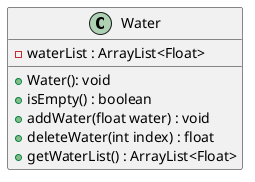 @startuml

class Water {
    - waterList : ArrayList<Float>
    + Water(): void
    + isEmpty() : boolean
    + addWater(float water) : void
    + deleteWater(int index) : float
    + getWaterList() : ArrayList<Float>
}

@enduml